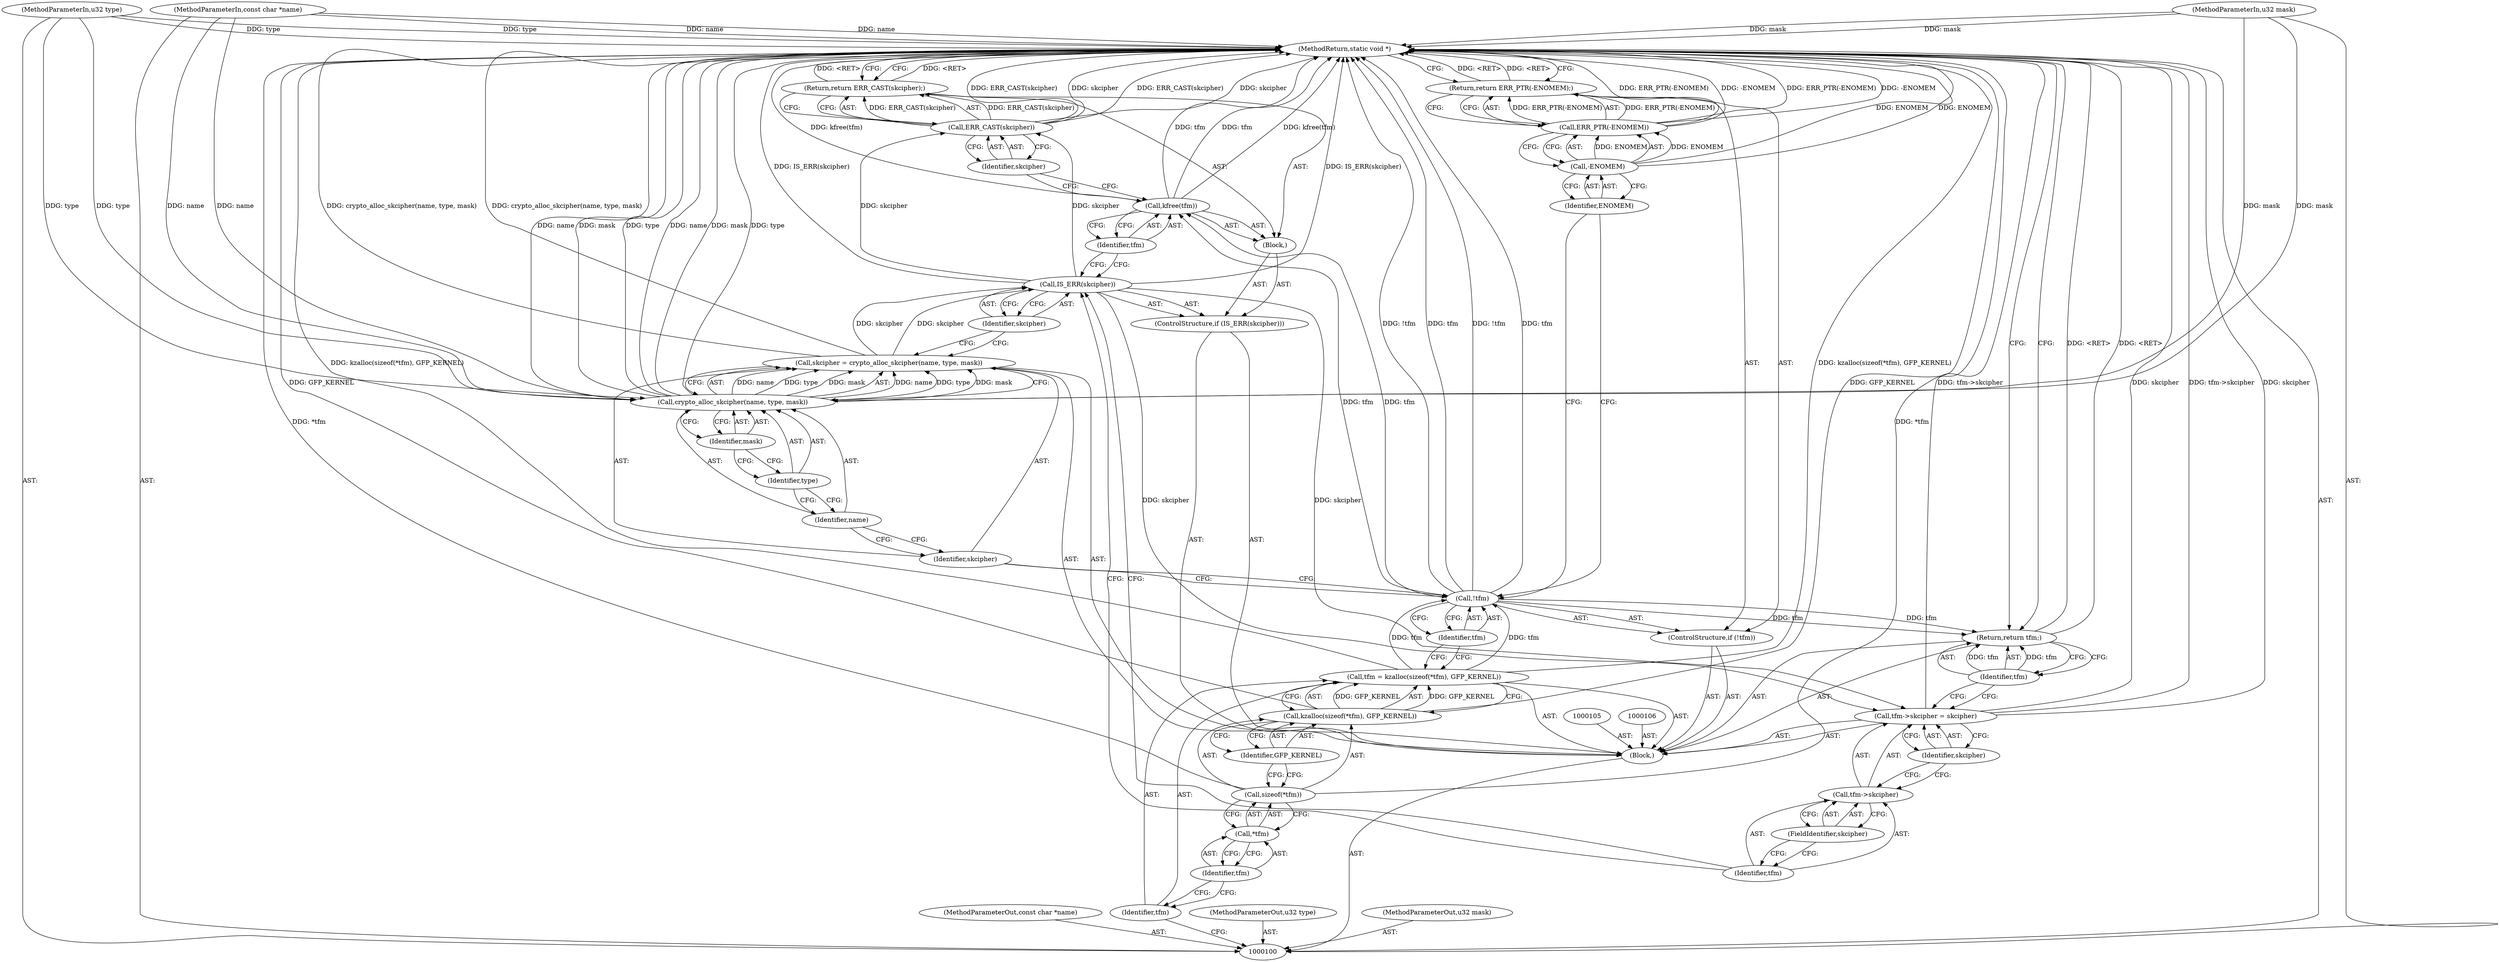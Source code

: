 digraph "0_linux_dd504589577d8e8e70f51f997ad487a4cb6c026f_0" {
"1000143" [label="(MethodReturn,static void *)"];
"1000101" [label="(MethodParameterIn,const char *name)"];
"1000205" [label="(MethodParameterOut,const char *name)"];
"1000102" [label="(MethodParameterIn,u32 type)"];
"1000206" [label="(MethodParameterOut,u32 type)"];
"1000103" [label="(MethodParameterIn,u32 mask)"];
"1000207" [label="(MethodParameterOut,u32 mask)"];
"1000121" [label="(Call,skcipher = crypto_alloc_skcipher(name, type, mask))"];
"1000122" [label="(Identifier,skcipher)"];
"1000123" [label="(Call,crypto_alloc_skcipher(name, type, mask))"];
"1000124" [label="(Identifier,name)"];
"1000125" [label="(Identifier,type)"];
"1000126" [label="(Identifier,mask)"];
"1000127" [label="(ControlStructure,if (IS_ERR(skcipher)))"];
"1000129" [label="(Identifier,skcipher)"];
"1000130" [label="(Block,)"];
"1000128" [label="(Call,IS_ERR(skcipher))"];
"1000131" [label="(Call,kfree(tfm))"];
"1000132" [label="(Identifier,tfm)"];
"1000135" [label="(Identifier,skcipher)"];
"1000133" [label="(Return,return ERR_CAST(skcipher);)"];
"1000134" [label="(Call,ERR_CAST(skcipher))"];
"1000136" [label="(Call,tfm->skcipher = skcipher)"];
"1000137" [label="(Call,tfm->skcipher)"];
"1000138" [label="(Identifier,tfm)"];
"1000140" [label="(Identifier,skcipher)"];
"1000139" [label="(FieldIdentifier,skcipher)"];
"1000141" [label="(Return,return tfm;)"];
"1000142" [label="(Identifier,tfm)"];
"1000104" [label="(Block,)"];
"1000107" [label="(Call,tfm = kzalloc(sizeof(*tfm), GFP_KERNEL))"];
"1000108" [label="(Identifier,tfm)"];
"1000110" [label="(Call,sizeof(*tfm))"];
"1000111" [label="(Call,*tfm)"];
"1000112" [label="(Identifier,tfm)"];
"1000113" [label="(Identifier,GFP_KERNEL)"];
"1000109" [label="(Call,kzalloc(sizeof(*tfm), GFP_KERNEL))"];
"1000114" [label="(ControlStructure,if (!tfm))"];
"1000115" [label="(Call,!tfm)"];
"1000116" [label="(Identifier,tfm)"];
"1000119" [label="(Call,-ENOMEM)"];
"1000120" [label="(Identifier,ENOMEM)"];
"1000117" [label="(Return,return ERR_PTR(-ENOMEM);)"];
"1000118" [label="(Call,ERR_PTR(-ENOMEM))"];
"1000143" -> "1000100"  [label="AST: "];
"1000143" -> "1000117"  [label="CFG: "];
"1000143" -> "1000133"  [label="CFG: "];
"1000143" -> "1000141"  [label="CFG: "];
"1000117" -> "1000143"  [label="DDG: <RET>"];
"1000133" -> "1000143"  [label="DDG: <RET>"];
"1000123" -> "1000143"  [label="DDG: mask"];
"1000123" -> "1000143"  [label="DDG: type"];
"1000123" -> "1000143"  [label="DDG: name"];
"1000136" -> "1000143"  [label="DDG: skcipher"];
"1000136" -> "1000143"  [label="DDG: tfm->skcipher"];
"1000118" -> "1000143"  [label="DDG: ERR_PTR(-ENOMEM)"];
"1000118" -> "1000143"  [label="DDG: -ENOMEM"];
"1000102" -> "1000143"  [label="DDG: type"];
"1000128" -> "1000143"  [label="DDG: IS_ERR(skcipher)"];
"1000121" -> "1000143"  [label="DDG: crypto_alloc_skcipher(name, type, mask)"];
"1000131" -> "1000143"  [label="DDG: tfm"];
"1000131" -> "1000143"  [label="DDG: kfree(tfm)"];
"1000103" -> "1000143"  [label="DDG: mask"];
"1000134" -> "1000143"  [label="DDG: ERR_CAST(skcipher)"];
"1000134" -> "1000143"  [label="DDG: skcipher"];
"1000115" -> "1000143"  [label="DDG: !tfm"];
"1000115" -> "1000143"  [label="DDG: tfm"];
"1000109" -> "1000143"  [label="DDG: GFP_KERNEL"];
"1000101" -> "1000143"  [label="DDG: name"];
"1000119" -> "1000143"  [label="DDG: ENOMEM"];
"1000110" -> "1000143"  [label="DDG: *tfm"];
"1000107" -> "1000143"  [label="DDG: kzalloc(sizeof(*tfm), GFP_KERNEL)"];
"1000141" -> "1000143"  [label="DDG: <RET>"];
"1000101" -> "1000100"  [label="AST: "];
"1000101" -> "1000143"  [label="DDG: name"];
"1000101" -> "1000123"  [label="DDG: name"];
"1000205" -> "1000100"  [label="AST: "];
"1000102" -> "1000100"  [label="AST: "];
"1000102" -> "1000143"  [label="DDG: type"];
"1000102" -> "1000123"  [label="DDG: type"];
"1000206" -> "1000100"  [label="AST: "];
"1000103" -> "1000100"  [label="AST: "];
"1000103" -> "1000143"  [label="DDG: mask"];
"1000103" -> "1000123"  [label="DDG: mask"];
"1000207" -> "1000100"  [label="AST: "];
"1000121" -> "1000104"  [label="AST: "];
"1000121" -> "1000123"  [label="CFG: "];
"1000122" -> "1000121"  [label="AST: "];
"1000123" -> "1000121"  [label="AST: "];
"1000129" -> "1000121"  [label="CFG: "];
"1000121" -> "1000143"  [label="DDG: crypto_alloc_skcipher(name, type, mask)"];
"1000123" -> "1000121"  [label="DDG: name"];
"1000123" -> "1000121"  [label="DDG: type"];
"1000123" -> "1000121"  [label="DDG: mask"];
"1000121" -> "1000128"  [label="DDG: skcipher"];
"1000122" -> "1000121"  [label="AST: "];
"1000122" -> "1000115"  [label="CFG: "];
"1000124" -> "1000122"  [label="CFG: "];
"1000123" -> "1000121"  [label="AST: "];
"1000123" -> "1000126"  [label="CFG: "];
"1000124" -> "1000123"  [label="AST: "];
"1000125" -> "1000123"  [label="AST: "];
"1000126" -> "1000123"  [label="AST: "];
"1000121" -> "1000123"  [label="CFG: "];
"1000123" -> "1000143"  [label="DDG: mask"];
"1000123" -> "1000143"  [label="DDG: type"];
"1000123" -> "1000143"  [label="DDG: name"];
"1000123" -> "1000121"  [label="DDG: name"];
"1000123" -> "1000121"  [label="DDG: type"];
"1000123" -> "1000121"  [label="DDG: mask"];
"1000101" -> "1000123"  [label="DDG: name"];
"1000102" -> "1000123"  [label="DDG: type"];
"1000103" -> "1000123"  [label="DDG: mask"];
"1000124" -> "1000123"  [label="AST: "];
"1000124" -> "1000122"  [label="CFG: "];
"1000125" -> "1000124"  [label="CFG: "];
"1000125" -> "1000123"  [label="AST: "];
"1000125" -> "1000124"  [label="CFG: "];
"1000126" -> "1000125"  [label="CFG: "];
"1000126" -> "1000123"  [label="AST: "];
"1000126" -> "1000125"  [label="CFG: "];
"1000123" -> "1000126"  [label="CFG: "];
"1000127" -> "1000104"  [label="AST: "];
"1000128" -> "1000127"  [label="AST: "];
"1000130" -> "1000127"  [label="AST: "];
"1000129" -> "1000128"  [label="AST: "];
"1000129" -> "1000121"  [label="CFG: "];
"1000128" -> "1000129"  [label="CFG: "];
"1000130" -> "1000127"  [label="AST: "];
"1000131" -> "1000130"  [label="AST: "];
"1000133" -> "1000130"  [label="AST: "];
"1000128" -> "1000127"  [label="AST: "];
"1000128" -> "1000129"  [label="CFG: "];
"1000129" -> "1000128"  [label="AST: "];
"1000132" -> "1000128"  [label="CFG: "];
"1000138" -> "1000128"  [label="CFG: "];
"1000128" -> "1000143"  [label="DDG: IS_ERR(skcipher)"];
"1000121" -> "1000128"  [label="DDG: skcipher"];
"1000128" -> "1000134"  [label="DDG: skcipher"];
"1000128" -> "1000136"  [label="DDG: skcipher"];
"1000131" -> "1000130"  [label="AST: "];
"1000131" -> "1000132"  [label="CFG: "];
"1000132" -> "1000131"  [label="AST: "];
"1000135" -> "1000131"  [label="CFG: "];
"1000131" -> "1000143"  [label="DDG: tfm"];
"1000131" -> "1000143"  [label="DDG: kfree(tfm)"];
"1000115" -> "1000131"  [label="DDG: tfm"];
"1000132" -> "1000131"  [label="AST: "];
"1000132" -> "1000128"  [label="CFG: "];
"1000131" -> "1000132"  [label="CFG: "];
"1000135" -> "1000134"  [label="AST: "];
"1000135" -> "1000131"  [label="CFG: "];
"1000134" -> "1000135"  [label="CFG: "];
"1000133" -> "1000130"  [label="AST: "];
"1000133" -> "1000134"  [label="CFG: "];
"1000134" -> "1000133"  [label="AST: "];
"1000143" -> "1000133"  [label="CFG: "];
"1000133" -> "1000143"  [label="DDG: <RET>"];
"1000134" -> "1000133"  [label="DDG: ERR_CAST(skcipher)"];
"1000134" -> "1000133"  [label="AST: "];
"1000134" -> "1000135"  [label="CFG: "];
"1000135" -> "1000134"  [label="AST: "];
"1000133" -> "1000134"  [label="CFG: "];
"1000134" -> "1000143"  [label="DDG: ERR_CAST(skcipher)"];
"1000134" -> "1000143"  [label="DDG: skcipher"];
"1000134" -> "1000133"  [label="DDG: ERR_CAST(skcipher)"];
"1000128" -> "1000134"  [label="DDG: skcipher"];
"1000136" -> "1000104"  [label="AST: "];
"1000136" -> "1000140"  [label="CFG: "];
"1000137" -> "1000136"  [label="AST: "];
"1000140" -> "1000136"  [label="AST: "];
"1000142" -> "1000136"  [label="CFG: "];
"1000136" -> "1000143"  [label="DDG: skcipher"];
"1000136" -> "1000143"  [label="DDG: tfm->skcipher"];
"1000128" -> "1000136"  [label="DDG: skcipher"];
"1000137" -> "1000136"  [label="AST: "];
"1000137" -> "1000139"  [label="CFG: "];
"1000138" -> "1000137"  [label="AST: "];
"1000139" -> "1000137"  [label="AST: "];
"1000140" -> "1000137"  [label="CFG: "];
"1000138" -> "1000137"  [label="AST: "];
"1000138" -> "1000128"  [label="CFG: "];
"1000139" -> "1000138"  [label="CFG: "];
"1000140" -> "1000136"  [label="AST: "];
"1000140" -> "1000137"  [label="CFG: "];
"1000136" -> "1000140"  [label="CFG: "];
"1000139" -> "1000137"  [label="AST: "];
"1000139" -> "1000138"  [label="CFG: "];
"1000137" -> "1000139"  [label="CFG: "];
"1000141" -> "1000104"  [label="AST: "];
"1000141" -> "1000142"  [label="CFG: "];
"1000142" -> "1000141"  [label="AST: "];
"1000143" -> "1000141"  [label="CFG: "];
"1000141" -> "1000143"  [label="DDG: <RET>"];
"1000142" -> "1000141"  [label="DDG: tfm"];
"1000115" -> "1000141"  [label="DDG: tfm"];
"1000142" -> "1000141"  [label="AST: "];
"1000142" -> "1000136"  [label="CFG: "];
"1000141" -> "1000142"  [label="CFG: "];
"1000142" -> "1000141"  [label="DDG: tfm"];
"1000104" -> "1000100"  [label="AST: "];
"1000105" -> "1000104"  [label="AST: "];
"1000106" -> "1000104"  [label="AST: "];
"1000107" -> "1000104"  [label="AST: "];
"1000114" -> "1000104"  [label="AST: "];
"1000121" -> "1000104"  [label="AST: "];
"1000127" -> "1000104"  [label="AST: "];
"1000136" -> "1000104"  [label="AST: "];
"1000141" -> "1000104"  [label="AST: "];
"1000107" -> "1000104"  [label="AST: "];
"1000107" -> "1000109"  [label="CFG: "];
"1000108" -> "1000107"  [label="AST: "];
"1000109" -> "1000107"  [label="AST: "];
"1000116" -> "1000107"  [label="CFG: "];
"1000107" -> "1000143"  [label="DDG: kzalloc(sizeof(*tfm), GFP_KERNEL)"];
"1000109" -> "1000107"  [label="DDG: GFP_KERNEL"];
"1000107" -> "1000115"  [label="DDG: tfm"];
"1000108" -> "1000107"  [label="AST: "];
"1000108" -> "1000100"  [label="CFG: "];
"1000112" -> "1000108"  [label="CFG: "];
"1000110" -> "1000109"  [label="AST: "];
"1000110" -> "1000111"  [label="CFG: "];
"1000111" -> "1000110"  [label="AST: "];
"1000113" -> "1000110"  [label="CFG: "];
"1000110" -> "1000143"  [label="DDG: *tfm"];
"1000111" -> "1000110"  [label="AST: "];
"1000111" -> "1000112"  [label="CFG: "];
"1000112" -> "1000111"  [label="AST: "];
"1000110" -> "1000111"  [label="CFG: "];
"1000112" -> "1000111"  [label="AST: "];
"1000112" -> "1000108"  [label="CFG: "];
"1000111" -> "1000112"  [label="CFG: "];
"1000113" -> "1000109"  [label="AST: "];
"1000113" -> "1000110"  [label="CFG: "];
"1000109" -> "1000113"  [label="CFG: "];
"1000109" -> "1000107"  [label="AST: "];
"1000109" -> "1000113"  [label="CFG: "];
"1000110" -> "1000109"  [label="AST: "];
"1000113" -> "1000109"  [label="AST: "];
"1000107" -> "1000109"  [label="CFG: "];
"1000109" -> "1000143"  [label="DDG: GFP_KERNEL"];
"1000109" -> "1000107"  [label="DDG: GFP_KERNEL"];
"1000114" -> "1000104"  [label="AST: "];
"1000115" -> "1000114"  [label="AST: "];
"1000117" -> "1000114"  [label="AST: "];
"1000115" -> "1000114"  [label="AST: "];
"1000115" -> "1000116"  [label="CFG: "];
"1000116" -> "1000115"  [label="AST: "];
"1000120" -> "1000115"  [label="CFG: "];
"1000122" -> "1000115"  [label="CFG: "];
"1000115" -> "1000143"  [label="DDG: !tfm"];
"1000115" -> "1000143"  [label="DDG: tfm"];
"1000107" -> "1000115"  [label="DDG: tfm"];
"1000115" -> "1000131"  [label="DDG: tfm"];
"1000115" -> "1000141"  [label="DDG: tfm"];
"1000116" -> "1000115"  [label="AST: "];
"1000116" -> "1000107"  [label="CFG: "];
"1000115" -> "1000116"  [label="CFG: "];
"1000119" -> "1000118"  [label="AST: "];
"1000119" -> "1000120"  [label="CFG: "];
"1000120" -> "1000119"  [label="AST: "];
"1000118" -> "1000119"  [label="CFG: "];
"1000119" -> "1000143"  [label="DDG: ENOMEM"];
"1000119" -> "1000118"  [label="DDG: ENOMEM"];
"1000120" -> "1000119"  [label="AST: "];
"1000120" -> "1000115"  [label="CFG: "];
"1000119" -> "1000120"  [label="CFG: "];
"1000117" -> "1000114"  [label="AST: "];
"1000117" -> "1000118"  [label="CFG: "];
"1000118" -> "1000117"  [label="AST: "];
"1000143" -> "1000117"  [label="CFG: "];
"1000117" -> "1000143"  [label="DDG: <RET>"];
"1000118" -> "1000117"  [label="DDG: ERR_PTR(-ENOMEM)"];
"1000118" -> "1000117"  [label="AST: "];
"1000118" -> "1000119"  [label="CFG: "];
"1000119" -> "1000118"  [label="AST: "];
"1000117" -> "1000118"  [label="CFG: "];
"1000118" -> "1000143"  [label="DDG: ERR_PTR(-ENOMEM)"];
"1000118" -> "1000143"  [label="DDG: -ENOMEM"];
"1000118" -> "1000117"  [label="DDG: ERR_PTR(-ENOMEM)"];
"1000119" -> "1000118"  [label="DDG: ENOMEM"];
}
